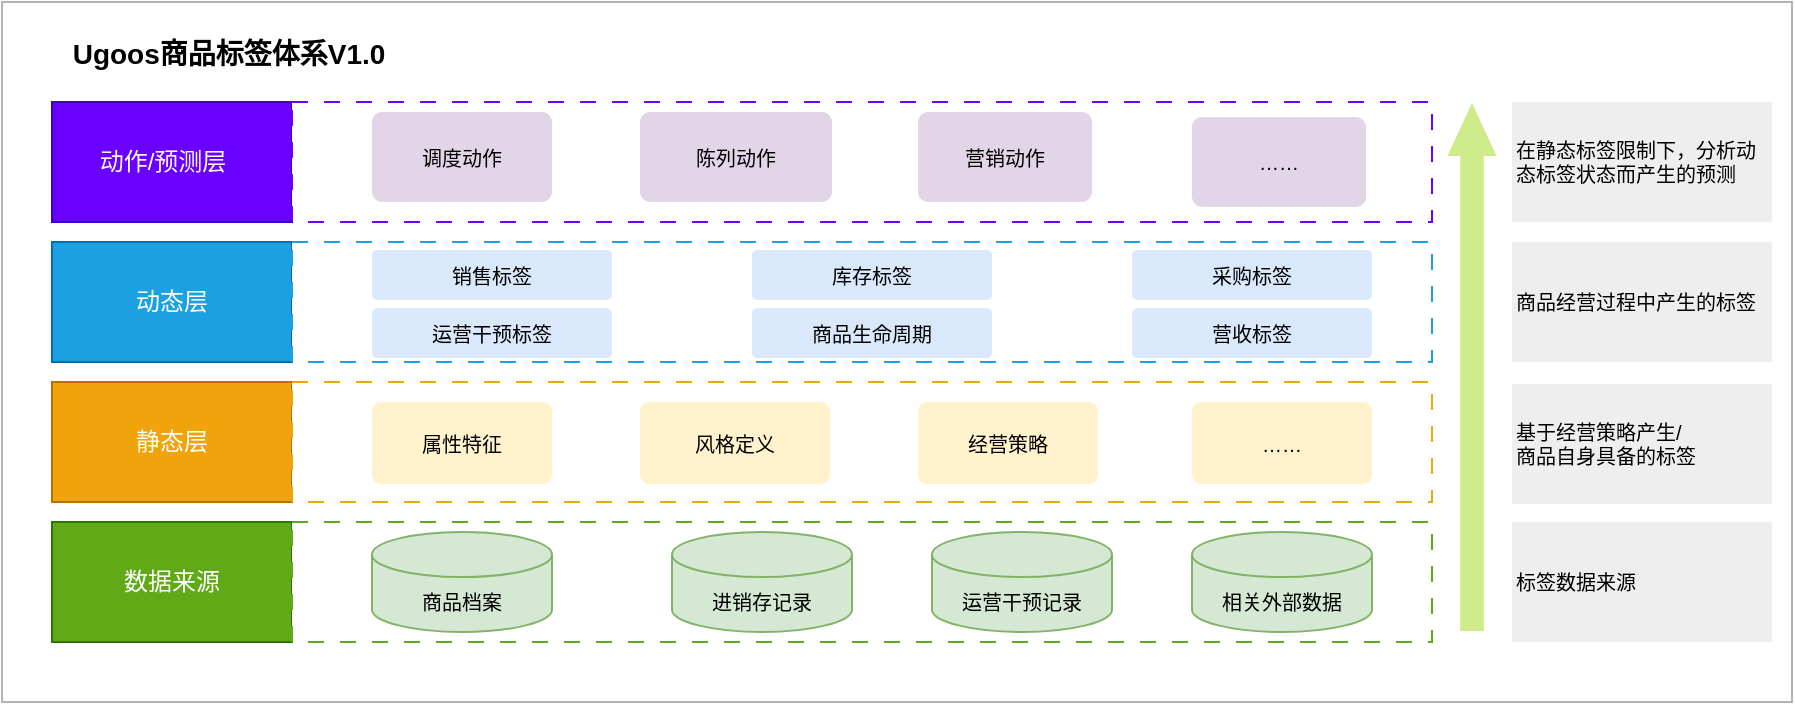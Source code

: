 <mxfile version="21.6.5" type="github">
  <diagram name="第 1 页" id="PUstUAFNBoqAgY0fBdjK">
    <mxGraphModel dx="2129" dy="725" grid="1" gridSize="10" guides="1" tooltips="1" connect="1" arrows="1" fold="1" page="1" pageScale="1" pageWidth="850" pageHeight="1100" math="0" shadow="0">
      <root>
        <mxCell id="0" />
        <mxCell id="1" parent="0" />
        <mxCell id="fUYKzvuDa3MBQrwLaAY5-43" value="" style="rounded=0;whiteSpace=wrap;html=1;strokeColor=#B3B3B3;" vertex="1" parent="1">
          <mxGeometry x="-5" y="490" width="895" height="350" as="geometry" />
        </mxCell>
        <mxCell id="fUYKzvuDa3MBQrwLaAY5-44" value="" style="whiteSpace=wrap;html=1;fillColor=#6a00ff;strokeColor=#3700CC;fontColor=#ffffff;" vertex="1" parent="1">
          <mxGeometry x="20" y="540" width="120" height="60" as="geometry" />
        </mxCell>
        <mxCell id="fUYKzvuDa3MBQrwLaAY5-45" value="动作/预测层" style="text;html=1;align=center;verticalAlign=middle;resizable=0;points=[];autosize=1;strokeColor=none;fillColor=none;fontColor=#FFFFFF;" vertex="1" parent="1">
          <mxGeometry x="30" y="555" width="90" height="30" as="geometry" />
        </mxCell>
        <mxCell id="fUYKzvuDa3MBQrwLaAY5-46" value="" style="rounded=0;whiteSpace=wrap;html=1;dashed=1;dashPattern=8 8;strokeColor=#6a00ff;" vertex="1" parent="1">
          <mxGeometry x="140" y="540" width="570" height="60" as="geometry" />
        </mxCell>
        <mxCell id="fUYKzvuDa3MBQrwLaAY5-47" value="调度动作" style="rounded=1;whiteSpace=wrap;html=1;arcSize=11;fillColor=#e1d5e7;strokeColor=none;fontSize=10;" vertex="1" parent="1">
          <mxGeometry x="180" y="545" width="90" height="45" as="geometry" />
        </mxCell>
        <mxCell id="fUYKzvuDa3MBQrwLaAY5-48" value="陈列动作" style="rounded=1;whiteSpace=wrap;html=1;arcSize=11;fillColor=#e1d5e7;strokeColor=none;fontSize=10;" vertex="1" parent="1">
          <mxGeometry x="314" y="545" width="96" height="45" as="geometry" />
        </mxCell>
        <mxCell id="fUYKzvuDa3MBQrwLaAY5-49" value="营销动作" style="rounded=1;whiteSpace=wrap;html=1;arcSize=11;fillColor=#e1d5e7;strokeColor=none;fontSize=10;" vertex="1" parent="1">
          <mxGeometry x="453" y="545" width="87" height="45" as="geometry" />
        </mxCell>
        <mxCell id="fUYKzvuDa3MBQrwLaAY5-50" value="动态层" style="whiteSpace=wrap;html=1;fillColor=#1ba1e2;strokeColor=#006EAF;fontColor=#ffffff;" vertex="1" parent="1">
          <mxGeometry x="20" y="610" width="120" height="60" as="geometry" />
        </mxCell>
        <mxCell id="fUYKzvuDa3MBQrwLaAY5-51" value="" style="rounded=0;whiteSpace=wrap;html=1;dashed=1;dashPattern=8 8;strokeColor=#1ba1e2;" vertex="1" parent="1">
          <mxGeometry x="140" y="610" width="570" height="60" as="geometry" />
        </mxCell>
        <mxCell id="fUYKzvuDa3MBQrwLaAY5-52" value="销售标签" style="rounded=1;whiteSpace=wrap;html=1;arcSize=11;fillColor=#dae8fc;strokeColor=none;fontSize=10;" vertex="1" parent="1">
          <mxGeometry x="180" y="614" width="120" height="25" as="geometry" />
        </mxCell>
        <mxCell id="fUYKzvuDa3MBQrwLaAY5-53" value="库存标签" style="rounded=1;whiteSpace=wrap;html=1;arcSize=11;fillColor=#dae8fc;strokeColor=none;fontSize=10;" vertex="1" parent="1">
          <mxGeometry x="370" y="614" width="120" height="25" as="geometry" />
        </mxCell>
        <mxCell id="fUYKzvuDa3MBQrwLaAY5-54" value="营收标签" style="rounded=1;whiteSpace=wrap;html=1;arcSize=11;fillColor=#dae8fc;strokeColor=none;fontSize=10;" vertex="1" parent="1">
          <mxGeometry x="560" y="643" width="120" height="25" as="geometry" />
        </mxCell>
        <mxCell id="fUYKzvuDa3MBQrwLaAY5-55" value="商品生命周期" style="rounded=1;whiteSpace=wrap;html=1;arcSize=11;fillColor=#dae8fc;strokeColor=none;fontSize=10;" vertex="1" parent="1">
          <mxGeometry x="370" y="643" width="120" height="25" as="geometry" />
        </mxCell>
        <mxCell id="fUYKzvuDa3MBQrwLaAY5-56" value="运营干预标签" style="rounded=1;whiteSpace=wrap;html=1;arcSize=11;fillColor=#dae8fc;strokeColor=none;fontSize=10;" vertex="1" parent="1">
          <mxGeometry x="180" y="643" width="120" height="25" as="geometry" />
        </mxCell>
        <mxCell id="fUYKzvuDa3MBQrwLaAY5-57" value="采购标签" style="rounded=1;whiteSpace=wrap;html=1;arcSize=11;fillColor=#dae8fc;strokeColor=none;fontSize=10;" vertex="1" parent="1">
          <mxGeometry x="560" y="614" width="120" height="25" as="geometry" />
        </mxCell>
        <mxCell id="fUYKzvuDa3MBQrwLaAY5-58" value="静态层" style="whiteSpace=wrap;html=1;fillColor=#f0a30a;strokeColor=#BD7000;fontColor=#FFFFFF;" vertex="1" parent="1">
          <mxGeometry x="20" y="680" width="120" height="60" as="geometry" />
        </mxCell>
        <mxCell id="fUYKzvuDa3MBQrwLaAY5-59" value="" style="rounded=0;whiteSpace=wrap;html=1;dashed=1;dashPattern=8 8;strokeColor=#f0a30a;" vertex="1" parent="1">
          <mxGeometry x="140" y="680" width="570" height="60" as="geometry" />
        </mxCell>
        <mxCell id="fUYKzvuDa3MBQrwLaAY5-60" value="属性特征" style="rounded=1;whiteSpace=wrap;html=1;arcSize=11;fillColor=#fff2cc;strokeColor=none;fontSize=10;" vertex="1" parent="1">
          <mxGeometry x="180" y="690" width="90" height="41" as="geometry" />
        </mxCell>
        <mxCell id="fUYKzvuDa3MBQrwLaAY5-61" value="风格定义" style="rounded=1;whiteSpace=wrap;html=1;arcSize=11;fillColor=#fff2cc;strokeColor=none;fontSize=10;" vertex="1" parent="1">
          <mxGeometry x="314" y="690" width="95" height="41" as="geometry" />
        </mxCell>
        <mxCell id="fUYKzvuDa3MBQrwLaAY5-62" value="经营策略" style="rounded=1;whiteSpace=wrap;html=1;arcSize=11;fillColor=#fff2cc;strokeColor=none;fontSize=10;" vertex="1" parent="1">
          <mxGeometry x="453" y="690" width="90" height="41" as="geometry" />
        </mxCell>
        <mxCell id="fUYKzvuDa3MBQrwLaAY5-63" value="数据来源" style="whiteSpace=wrap;html=1;fillColor=#60a917;strokeColor=#2D7600;fontColor=#ffffff;" vertex="1" parent="1">
          <mxGeometry x="20" y="750" width="120" height="60" as="geometry" />
        </mxCell>
        <mxCell id="fUYKzvuDa3MBQrwLaAY5-64" value="" style="rounded=0;whiteSpace=wrap;html=1;dashed=1;dashPattern=8 8;strokeColor=#60a917;" vertex="1" parent="1">
          <mxGeometry x="140" y="750" width="570" height="60" as="geometry" />
        </mxCell>
        <mxCell id="fUYKzvuDa3MBQrwLaAY5-65" value="商品档案" style="shape=cylinder3;whiteSpace=wrap;html=1;boundedLbl=1;backgroundOutline=1;size=11.263;fillColor=#d5e8d4;strokeColor=#82b366;fontSize=10;" vertex="1" parent="1">
          <mxGeometry x="180" y="755" width="90" height="50" as="geometry" />
        </mxCell>
        <mxCell id="fUYKzvuDa3MBQrwLaAY5-66" value="进销存记录" style="shape=cylinder3;whiteSpace=wrap;html=1;boundedLbl=1;backgroundOutline=1;size=11.263;fillColor=#d5e8d4;strokeColor=#82b366;fontSize=10;" vertex="1" parent="1">
          <mxGeometry x="330" y="755" width="90" height="50" as="geometry" />
        </mxCell>
        <mxCell id="fUYKzvuDa3MBQrwLaAY5-67" value="运营干预记录" style="shape=cylinder3;whiteSpace=wrap;html=1;boundedLbl=1;backgroundOutline=1;size=11.263;fillColor=#d5e8d4;strokeColor=#82b366;fontSize=10;" vertex="1" parent="1">
          <mxGeometry x="460" y="755" width="90" height="50" as="geometry" />
        </mxCell>
        <mxCell id="fUYKzvuDa3MBQrwLaAY5-68" value="相关外部数据" style="shape=cylinder3;whiteSpace=wrap;html=1;boundedLbl=1;backgroundOutline=1;size=11.263;fillColor=#d5e8d4;strokeColor=#82b366;fontSize=10;" vertex="1" parent="1">
          <mxGeometry x="590" y="755" width="90" height="50" as="geometry" />
        </mxCell>
        <mxCell id="fUYKzvuDa3MBQrwLaAY5-69" value="……" style="rounded=1;whiteSpace=wrap;html=1;arcSize=11;fillColor=#fff2cc;strokeColor=none;fontSize=10;" vertex="1" parent="1">
          <mxGeometry x="590" y="690" width="90" height="41" as="geometry" />
        </mxCell>
        <mxCell id="fUYKzvuDa3MBQrwLaAY5-70" value="基于经营策略产生/&lt;br&gt;商品自身具备的标签" style="rounded=0;whiteSpace=wrap;html=1;fontSize=10;fillColor=#eeeeee;strokeColor=none;align=left;" vertex="1" parent="1">
          <mxGeometry x="750" y="681" width="130" height="60" as="geometry" />
        </mxCell>
        <mxCell id="fUYKzvuDa3MBQrwLaAY5-71" value="标签数据来源" style="rounded=0;whiteSpace=wrap;html=1;fontSize=10;fillColor=#eeeeee;strokeColor=none;align=left;" vertex="1" parent="1">
          <mxGeometry x="750" y="750" width="130" height="60" as="geometry" />
        </mxCell>
        <mxCell id="fUYKzvuDa3MBQrwLaAY5-72" value="商品经营过程中产生的标签" style="rounded=0;whiteSpace=wrap;html=1;fontSize=10;fillColor=#eeeeee;strokeColor=none;align=left;" vertex="1" parent="1">
          <mxGeometry x="750" y="610" width="130" height="60" as="geometry" />
        </mxCell>
        <mxCell id="fUYKzvuDa3MBQrwLaAY5-73" value="在静态标签限制下，分析动态标签状态而产生的预测" style="rounded=0;whiteSpace=wrap;html=1;fontSize=10;fillColor=#eeeeee;strokeColor=none;align=left;" vertex="1" parent="1">
          <mxGeometry x="750" y="540" width="130" height="60" as="geometry" />
        </mxCell>
        <mxCell id="fUYKzvuDa3MBQrwLaAY5-74" value="" style="shape=flexArrow;endArrow=classic;html=1;rounded=0;width=11.759;endSize=8.509;endWidth=11.843;fillColor=#cdeb8b;strokeColor=none;" edge="1" parent="1">
          <mxGeometry width="50" height="50" relative="1" as="geometry">
            <mxPoint x="730" y="805" as="sourcePoint" />
            <mxPoint x="730" y="540" as="targetPoint" />
          </mxGeometry>
        </mxCell>
        <mxCell id="fUYKzvuDa3MBQrwLaAY5-75" value="Ugoos商品标签体系V1.0" style="text;html=1;align=center;verticalAlign=middle;resizable=0;points=[];autosize=1;strokeColor=none;fillColor=none;fontStyle=1;fontSize=14;" vertex="1" parent="1">
          <mxGeometry x="18" y="501" width="180" height="30" as="geometry" />
        </mxCell>
        <mxCell id="fUYKzvuDa3MBQrwLaAY5-76" value="……" style="rounded=1;whiteSpace=wrap;html=1;arcSize=11;fillColor=#e1d5e7;strokeColor=none;fontSize=10;" vertex="1" parent="1">
          <mxGeometry x="590" y="547.5" width="87" height="45" as="geometry" />
        </mxCell>
      </root>
    </mxGraphModel>
  </diagram>
</mxfile>
